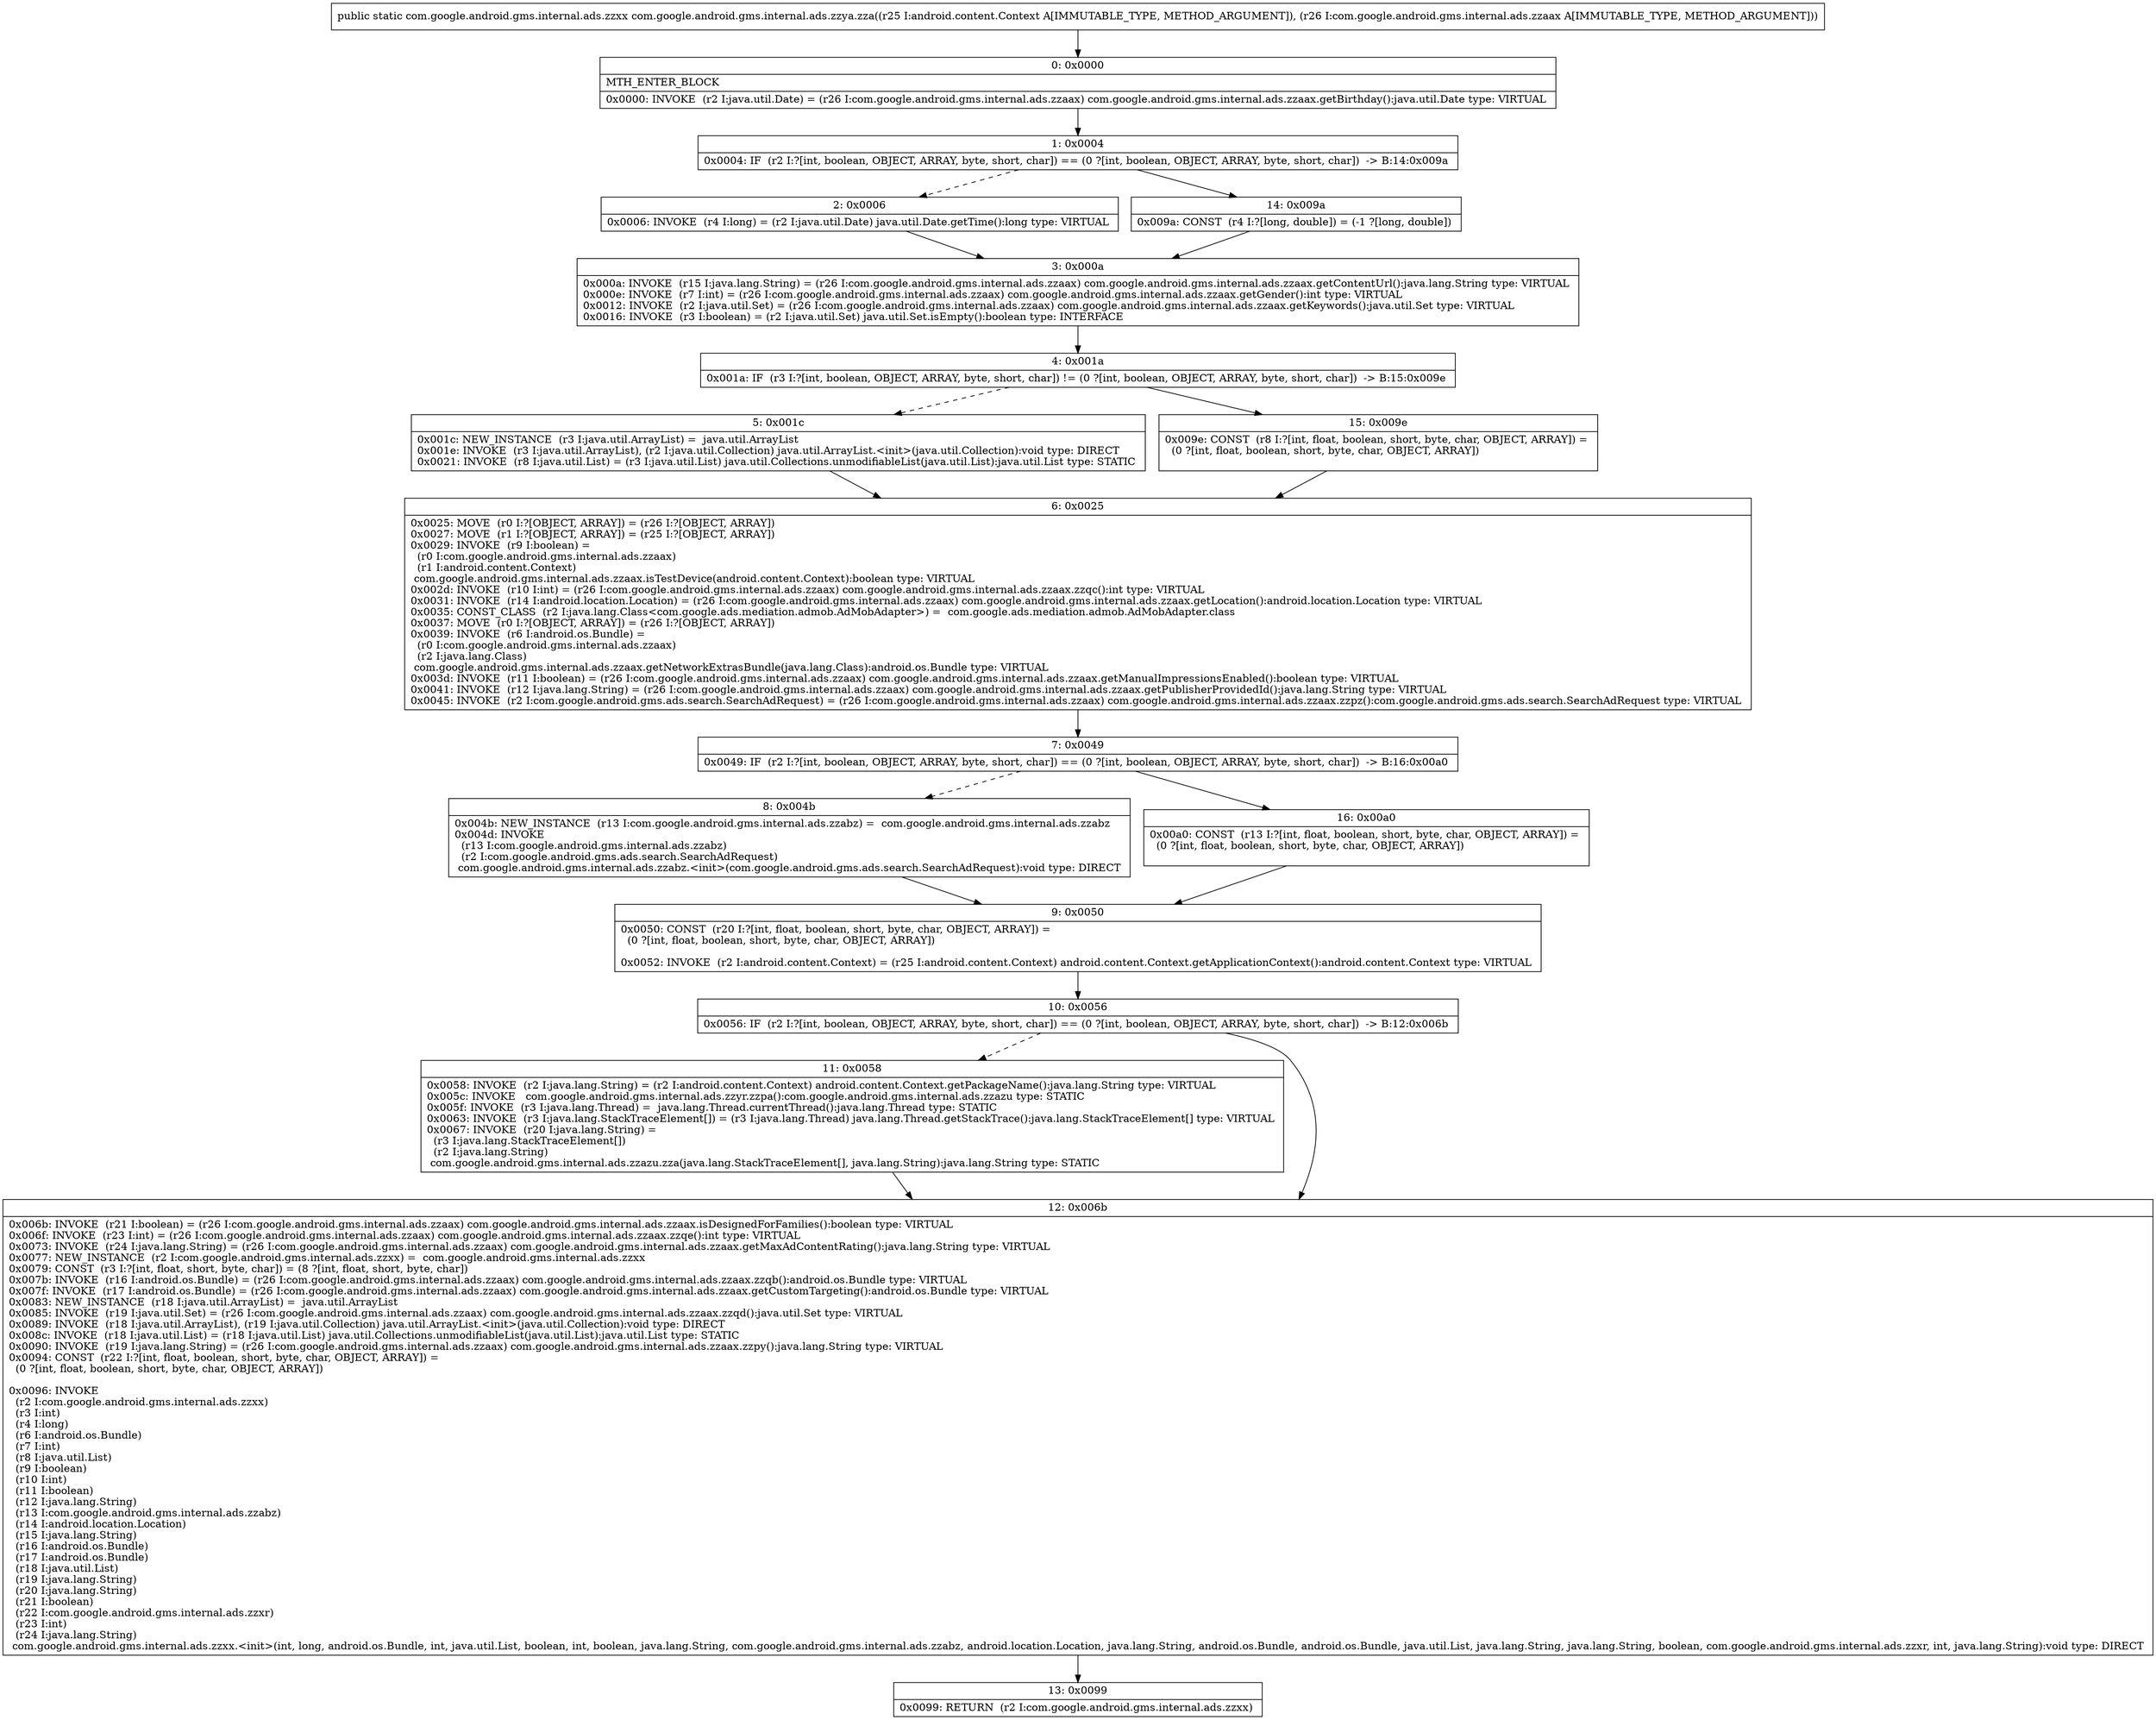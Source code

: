 digraph "CFG forcom.google.android.gms.internal.ads.zzya.zza(Landroid\/content\/Context;Lcom\/google\/android\/gms\/internal\/ads\/zzaax;)Lcom\/google\/android\/gms\/internal\/ads\/zzxx;" {
Node_0 [shape=record,label="{0\:\ 0x0000|MTH_ENTER_BLOCK\l|0x0000: INVOKE  (r2 I:java.util.Date) = (r26 I:com.google.android.gms.internal.ads.zzaax) com.google.android.gms.internal.ads.zzaax.getBirthday():java.util.Date type: VIRTUAL \l}"];
Node_1 [shape=record,label="{1\:\ 0x0004|0x0004: IF  (r2 I:?[int, boolean, OBJECT, ARRAY, byte, short, char]) == (0 ?[int, boolean, OBJECT, ARRAY, byte, short, char])  \-\> B:14:0x009a \l}"];
Node_2 [shape=record,label="{2\:\ 0x0006|0x0006: INVOKE  (r4 I:long) = (r2 I:java.util.Date) java.util.Date.getTime():long type: VIRTUAL \l}"];
Node_3 [shape=record,label="{3\:\ 0x000a|0x000a: INVOKE  (r15 I:java.lang.String) = (r26 I:com.google.android.gms.internal.ads.zzaax) com.google.android.gms.internal.ads.zzaax.getContentUrl():java.lang.String type: VIRTUAL \l0x000e: INVOKE  (r7 I:int) = (r26 I:com.google.android.gms.internal.ads.zzaax) com.google.android.gms.internal.ads.zzaax.getGender():int type: VIRTUAL \l0x0012: INVOKE  (r2 I:java.util.Set) = (r26 I:com.google.android.gms.internal.ads.zzaax) com.google.android.gms.internal.ads.zzaax.getKeywords():java.util.Set type: VIRTUAL \l0x0016: INVOKE  (r3 I:boolean) = (r2 I:java.util.Set) java.util.Set.isEmpty():boolean type: INTERFACE \l}"];
Node_4 [shape=record,label="{4\:\ 0x001a|0x001a: IF  (r3 I:?[int, boolean, OBJECT, ARRAY, byte, short, char]) != (0 ?[int, boolean, OBJECT, ARRAY, byte, short, char])  \-\> B:15:0x009e \l}"];
Node_5 [shape=record,label="{5\:\ 0x001c|0x001c: NEW_INSTANCE  (r3 I:java.util.ArrayList) =  java.util.ArrayList \l0x001e: INVOKE  (r3 I:java.util.ArrayList), (r2 I:java.util.Collection) java.util.ArrayList.\<init\>(java.util.Collection):void type: DIRECT \l0x0021: INVOKE  (r8 I:java.util.List) = (r3 I:java.util.List) java.util.Collections.unmodifiableList(java.util.List):java.util.List type: STATIC \l}"];
Node_6 [shape=record,label="{6\:\ 0x0025|0x0025: MOVE  (r0 I:?[OBJECT, ARRAY]) = (r26 I:?[OBJECT, ARRAY]) \l0x0027: MOVE  (r1 I:?[OBJECT, ARRAY]) = (r25 I:?[OBJECT, ARRAY]) \l0x0029: INVOKE  (r9 I:boolean) = \l  (r0 I:com.google.android.gms.internal.ads.zzaax)\l  (r1 I:android.content.Context)\l com.google.android.gms.internal.ads.zzaax.isTestDevice(android.content.Context):boolean type: VIRTUAL \l0x002d: INVOKE  (r10 I:int) = (r26 I:com.google.android.gms.internal.ads.zzaax) com.google.android.gms.internal.ads.zzaax.zzqc():int type: VIRTUAL \l0x0031: INVOKE  (r14 I:android.location.Location) = (r26 I:com.google.android.gms.internal.ads.zzaax) com.google.android.gms.internal.ads.zzaax.getLocation():android.location.Location type: VIRTUAL \l0x0035: CONST_CLASS  (r2 I:java.lang.Class\<com.google.ads.mediation.admob.AdMobAdapter\>) =  com.google.ads.mediation.admob.AdMobAdapter.class \l0x0037: MOVE  (r0 I:?[OBJECT, ARRAY]) = (r26 I:?[OBJECT, ARRAY]) \l0x0039: INVOKE  (r6 I:android.os.Bundle) = \l  (r0 I:com.google.android.gms.internal.ads.zzaax)\l  (r2 I:java.lang.Class)\l com.google.android.gms.internal.ads.zzaax.getNetworkExtrasBundle(java.lang.Class):android.os.Bundle type: VIRTUAL \l0x003d: INVOKE  (r11 I:boolean) = (r26 I:com.google.android.gms.internal.ads.zzaax) com.google.android.gms.internal.ads.zzaax.getManualImpressionsEnabled():boolean type: VIRTUAL \l0x0041: INVOKE  (r12 I:java.lang.String) = (r26 I:com.google.android.gms.internal.ads.zzaax) com.google.android.gms.internal.ads.zzaax.getPublisherProvidedId():java.lang.String type: VIRTUAL \l0x0045: INVOKE  (r2 I:com.google.android.gms.ads.search.SearchAdRequest) = (r26 I:com.google.android.gms.internal.ads.zzaax) com.google.android.gms.internal.ads.zzaax.zzpz():com.google.android.gms.ads.search.SearchAdRequest type: VIRTUAL \l}"];
Node_7 [shape=record,label="{7\:\ 0x0049|0x0049: IF  (r2 I:?[int, boolean, OBJECT, ARRAY, byte, short, char]) == (0 ?[int, boolean, OBJECT, ARRAY, byte, short, char])  \-\> B:16:0x00a0 \l}"];
Node_8 [shape=record,label="{8\:\ 0x004b|0x004b: NEW_INSTANCE  (r13 I:com.google.android.gms.internal.ads.zzabz) =  com.google.android.gms.internal.ads.zzabz \l0x004d: INVOKE  \l  (r13 I:com.google.android.gms.internal.ads.zzabz)\l  (r2 I:com.google.android.gms.ads.search.SearchAdRequest)\l com.google.android.gms.internal.ads.zzabz.\<init\>(com.google.android.gms.ads.search.SearchAdRequest):void type: DIRECT \l}"];
Node_9 [shape=record,label="{9\:\ 0x0050|0x0050: CONST  (r20 I:?[int, float, boolean, short, byte, char, OBJECT, ARRAY]) = \l  (0 ?[int, float, boolean, short, byte, char, OBJECT, ARRAY])\l \l0x0052: INVOKE  (r2 I:android.content.Context) = (r25 I:android.content.Context) android.content.Context.getApplicationContext():android.content.Context type: VIRTUAL \l}"];
Node_10 [shape=record,label="{10\:\ 0x0056|0x0056: IF  (r2 I:?[int, boolean, OBJECT, ARRAY, byte, short, char]) == (0 ?[int, boolean, OBJECT, ARRAY, byte, short, char])  \-\> B:12:0x006b \l}"];
Node_11 [shape=record,label="{11\:\ 0x0058|0x0058: INVOKE  (r2 I:java.lang.String) = (r2 I:android.content.Context) android.content.Context.getPackageName():java.lang.String type: VIRTUAL \l0x005c: INVOKE   com.google.android.gms.internal.ads.zzyr.zzpa():com.google.android.gms.internal.ads.zzazu type: STATIC \l0x005f: INVOKE  (r3 I:java.lang.Thread) =  java.lang.Thread.currentThread():java.lang.Thread type: STATIC \l0x0063: INVOKE  (r3 I:java.lang.StackTraceElement[]) = (r3 I:java.lang.Thread) java.lang.Thread.getStackTrace():java.lang.StackTraceElement[] type: VIRTUAL \l0x0067: INVOKE  (r20 I:java.lang.String) = \l  (r3 I:java.lang.StackTraceElement[])\l  (r2 I:java.lang.String)\l com.google.android.gms.internal.ads.zzazu.zza(java.lang.StackTraceElement[], java.lang.String):java.lang.String type: STATIC \l}"];
Node_12 [shape=record,label="{12\:\ 0x006b|0x006b: INVOKE  (r21 I:boolean) = (r26 I:com.google.android.gms.internal.ads.zzaax) com.google.android.gms.internal.ads.zzaax.isDesignedForFamilies():boolean type: VIRTUAL \l0x006f: INVOKE  (r23 I:int) = (r26 I:com.google.android.gms.internal.ads.zzaax) com.google.android.gms.internal.ads.zzaax.zzqe():int type: VIRTUAL \l0x0073: INVOKE  (r24 I:java.lang.String) = (r26 I:com.google.android.gms.internal.ads.zzaax) com.google.android.gms.internal.ads.zzaax.getMaxAdContentRating():java.lang.String type: VIRTUAL \l0x0077: NEW_INSTANCE  (r2 I:com.google.android.gms.internal.ads.zzxx) =  com.google.android.gms.internal.ads.zzxx \l0x0079: CONST  (r3 I:?[int, float, short, byte, char]) = (8 ?[int, float, short, byte, char]) \l0x007b: INVOKE  (r16 I:android.os.Bundle) = (r26 I:com.google.android.gms.internal.ads.zzaax) com.google.android.gms.internal.ads.zzaax.zzqb():android.os.Bundle type: VIRTUAL \l0x007f: INVOKE  (r17 I:android.os.Bundle) = (r26 I:com.google.android.gms.internal.ads.zzaax) com.google.android.gms.internal.ads.zzaax.getCustomTargeting():android.os.Bundle type: VIRTUAL \l0x0083: NEW_INSTANCE  (r18 I:java.util.ArrayList) =  java.util.ArrayList \l0x0085: INVOKE  (r19 I:java.util.Set) = (r26 I:com.google.android.gms.internal.ads.zzaax) com.google.android.gms.internal.ads.zzaax.zzqd():java.util.Set type: VIRTUAL \l0x0089: INVOKE  (r18 I:java.util.ArrayList), (r19 I:java.util.Collection) java.util.ArrayList.\<init\>(java.util.Collection):void type: DIRECT \l0x008c: INVOKE  (r18 I:java.util.List) = (r18 I:java.util.List) java.util.Collections.unmodifiableList(java.util.List):java.util.List type: STATIC \l0x0090: INVOKE  (r19 I:java.lang.String) = (r26 I:com.google.android.gms.internal.ads.zzaax) com.google.android.gms.internal.ads.zzaax.zzpy():java.lang.String type: VIRTUAL \l0x0094: CONST  (r22 I:?[int, float, boolean, short, byte, char, OBJECT, ARRAY]) = \l  (0 ?[int, float, boolean, short, byte, char, OBJECT, ARRAY])\l \l0x0096: INVOKE  \l  (r2 I:com.google.android.gms.internal.ads.zzxx)\l  (r3 I:int)\l  (r4 I:long)\l  (r6 I:android.os.Bundle)\l  (r7 I:int)\l  (r8 I:java.util.List)\l  (r9 I:boolean)\l  (r10 I:int)\l  (r11 I:boolean)\l  (r12 I:java.lang.String)\l  (r13 I:com.google.android.gms.internal.ads.zzabz)\l  (r14 I:android.location.Location)\l  (r15 I:java.lang.String)\l  (r16 I:android.os.Bundle)\l  (r17 I:android.os.Bundle)\l  (r18 I:java.util.List)\l  (r19 I:java.lang.String)\l  (r20 I:java.lang.String)\l  (r21 I:boolean)\l  (r22 I:com.google.android.gms.internal.ads.zzxr)\l  (r23 I:int)\l  (r24 I:java.lang.String)\l com.google.android.gms.internal.ads.zzxx.\<init\>(int, long, android.os.Bundle, int, java.util.List, boolean, int, boolean, java.lang.String, com.google.android.gms.internal.ads.zzabz, android.location.Location, java.lang.String, android.os.Bundle, android.os.Bundle, java.util.List, java.lang.String, java.lang.String, boolean, com.google.android.gms.internal.ads.zzxr, int, java.lang.String):void type: DIRECT \l}"];
Node_13 [shape=record,label="{13\:\ 0x0099|0x0099: RETURN  (r2 I:com.google.android.gms.internal.ads.zzxx) \l}"];
Node_14 [shape=record,label="{14\:\ 0x009a|0x009a: CONST  (r4 I:?[long, double]) = (\-1 ?[long, double]) \l}"];
Node_15 [shape=record,label="{15\:\ 0x009e|0x009e: CONST  (r8 I:?[int, float, boolean, short, byte, char, OBJECT, ARRAY]) = \l  (0 ?[int, float, boolean, short, byte, char, OBJECT, ARRAY])\l \l}"];
Node_16 [shape=record,label="{16\:\ 0x00a0|0x00a0: CONST  (r13 I:?[int, float, boolean, short, byte, char, OBJECT, ARRAY]) = \l  (0 ?[int, float, boolean, short, byte, char, OBJECT, ARRAY])\l \l}"];
MethodNode[shape=record,label="{public static com.google.android.gms.internal.ads.zzxx com.google.android.gms.internal.ads.zzya.zza((r25 I:android.content.Context A[IMMUTABLE_TYPE, METHOD_ARGUMENT]), (r26 I:com.google.android.gms.internal.ads.zzaax A[IMMUTABLE_TYPE, METHOD_ARGUMENT])) }"];
MethodNode -> Node_0;
Node_0 -> Node_1;
Node_1 -> Node_2[style=dashed];
Node_1 -> Node_14;
Node_2 -> Node_3;
Node_3 -> Node_4;
Node_4 -> Node_5[style=dashed];
Node_4 -> Node_15;
Node_5 -> Node_6;
Node_6 -> Node_7;
Node_7 -> Node_8[style=dashed];
Node_7 -> Node_16;
Node_8 -> Node_9;
Node_9 -> Node_10;
Node_10 -> Node_11[style=dashed];
Node_10 -> Node_12;
Node_11 -> Node_12;
Node_12 -> Node_13;
Node_14 -> Node_3;
Node_15 -> Node_6;
Node_16 -> Node_9;
}

